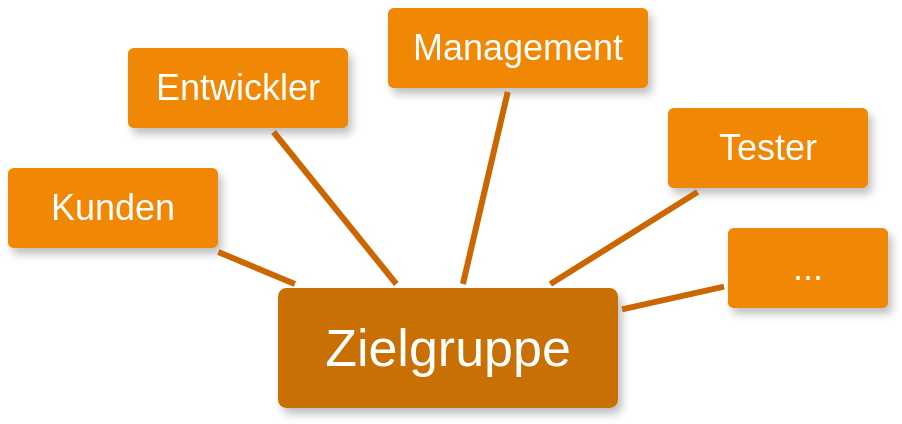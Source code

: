 <mxfile version="22.0.3" type="device">
  <diagram name="Seite-1" id="jbap0OwFum39keYs35id">
    <mxGraphModel dx="1050" dy="566" grid="1" gridSize="10" guides="1" tooltips="1" connect="1" arrows="1" fold="1" page="1" pageScale="1" pageWidth="827" pageHeight="1169" math="0" shadow="0">
      <root>
        <mxCell id="0" />
        <mxCell id="1" parent="0" />
        <mxCell id="hnbenGjOQKwxoKM0iheE-1" value="&lt;div style=&quot;font-size: 18px;&quot;&gt;Management&lt;/div&gt;" style="rounded=1;whiteSpace=wrap;html=1;shadow=1;labelBackgroundColor=none;strokeColor=none;strokeWidth=3;fillColor=#F08705;fontFamily=Helvetica;fontSize=18;fontColor=#FFFFFF;align=center;spacing=5;arcSize=7;perimeterSpacing=2;" vertex="1" parent="1">
          <mxGeometry x="555" y="40" width="130" height="40" as="geometry" />
        </mxCell>
        <mxCell id="hnbenGjOQKwxoKM0iheE-2" value="Entwickler" style="rounded=1;whiteSpace=wrap;html=1;shadow=1;labelBackgroundColor=none;strokeColor=none;strokeWidth=3;fillColor=#F08705;fontFamily=Helvetica;fontSize=18;fontColor=#FFFFFF;align=center;spacing=5;arcSize=7;perimeterSpacing=2;" vertex="1" parent="1">
          <mxGeometry x="425" y="60" width="110" height="40" as="geometry" />
        </mxCell>
        <mxCell id="hnbenGjOQKwxoKM0iheE-3" value="Kunden" style="rounded=1;whiteSpace=wrap;html=1;shadow=1;labelBackgroundColor=none;strokeColor=none;strokeWidth=3;fillColor=#F08705;fontFamily=Helvetica;fontSize=18;fontColor=#FFFFFF;align=center;spacing=5;arcSize=7;perimeterSpacing=2;" vertex="1" parent="1">
          <mxGeometry x="365" y="120" width="105" height="40" as="geometry" />
        </mxCell>
        <mxCell id="hnbenGjOQKwxoKM0iheE-4" value="Tester" style="rounded=1;whiteSpace=wrap;html=1;shadow=1;labelBackgroundColor=none;strokeColor=none;strokeWidth=3;fillColor=#F08705;fontFamily=Helvetica;fontSize=18;fontColor=#FFFFFF;align=center;spacing=5;arcSize=7;perimeterSpacing=2;" vertex="1" parent="1">
          <mxGeometry x="695" y="90" width="100" height="40" as="geometry" />
        </mxCell>
        <mxCell id="hnbenGjOQKwxoKM0iheE-5" value="&lt;div style=&quot;font-size: 18px;&quot;&gt;...&lt;/div&gt;" style="rounded=1;whiteSpace=wrap;html=1;shadow=1;labelBackgroundColor=none;strokeColor=none;strokeWidth=3;fillColor=#F08705;fontFamily=Helvetica;fontSize=18;fontColor=#FFFFFF;align=center;spacing=5;arcSize=7;perimeterSpacing=2;" vertex="1" parent="1">
          <mxGeometry x="725" y="150" width="80" height="40" as="geometry" />
        </mxCell>
        <mxCell id="hnbenGjOQKwxoKM0iheE-6" value="Zielgruppe" style="rounded=1;whiteSpace=wrap;html=1;shadow=1;labelBackgroundColor=none;strokeColor=none;strokeWidth=3;fillColor=#c87004;fontFamily=Helvetica;fontSize=26;fontColor=#FFFFFF;align=center;spacing=5;fontStyle=0;arcSize=7;perimeterSpacing=2;" vertex="1" parent="1">
          <mxGeometry x="500" y="180" width="170" height="60" as="geometry" />
        </mxCell>
        <mxCell id="hnbenGjOQKwxoKM0iheE-7" value="" style="endArrow=none;html=1;shadow=0;sketch=0;strokeColor=#CC6600;strokeWidth=3;fontSize=26;" edge="1" parent="1" source="hnbenGjOQKwxoKM0iheE-6" target="hnbenGjOQKwxoKM0iheE-3">
          <mxGeometry width="50" height="50" relative="1" as="geometry">
            <mxPoint x="380" y="-80" as="sourcePoint" />
            <mxPoint x="420" y="-20" as="targetPoint" />
          </mxGeometry>
        </mxCell>
        <mxCell id="hnbenGjOQKwxoKM0iheE-8" value="" style="endArrow=none;html=1;shadow=0;sketch=0;strokeColor=#CC6600;strokeWidth=3;fontSize=26;" edge="1" parent="1" source="hnbenGjOQKwxoKM0iheE-6" target="hnbenGjOQKwxoKM0iheE-2">
          <mxGeometry width="50" height="50" relative="1" as="geometry">
            <mxPoint x="456" y="98" as="sourcePoint" />
            <mxPoint x="608" y="-90" as="targetPoint" />
          </mxGeometry>
        </mxCell>
        <mxCell id="hnbenGjOQKwxoKM0iheE-9" value="" style="endArrow=none;html=1;shadow=0;sketch=0;strokeColor=#CC6600;strokeWidth=3;fontSize=26;" edge="1" parent="1" source="hnbenGjOQKwxoKM0iheE-6" target="hnbenGjOQKwxoKM0iheE-1">
          <mxGeometry width="50" height="50" relative="1" as="geometry">
            <mxPoint x="466" y="108" as="sourcePoint" />
            <mxPoint x="618" y="-80" as="targetPoint" />
          </mxGeometry>
        </mxCell>
        <mxCell id="hnbenGjOQKwxoKM0iheE-10" value="" style="endArrow=none;html=1;shadow=0;sketch=0;strokeColor=#CC6600;strokeWidth=3;fontSize=26;" edge="1" parent="1" source="hnbenGjOQKwxoKM0iheE-6" target="hnbenGjOQKwxoKM0iheE-4">
          <mxGeometry width="50" height="50" relative="1" as="geometry">
            <mxPoint x="476" y="118" as="sourcePoint" />
            <mxPoint x="628" y="-70" as="targetPoint" />
          </mxGeometry>
        </mxCell>
        <mxCell id="hnbenGjOQKwxoKM0iheE-11" value="" style="endArrow=none;html=1;shadow=0;sketch=0;strokeColor=#CC6600;strokeWidth=3;fontSize=26;" edge="1" parent="1" source="hnbenGjOQKwxoKM0iheE-6" target="hnbenGjOQKwxoKM0iheE-5">
          <mxGeometry width="50" height="50" relative="1" as="geometry">
            <mxPoint x="486" y="128" as="sourcePoint" />
            <mxPoint x="638" y="-60" as="targetPoint" />
          </mxGeometry>
        </mxCell>
      </root>
    </mxGraphModel>
  </diagram>
</mxfile>
